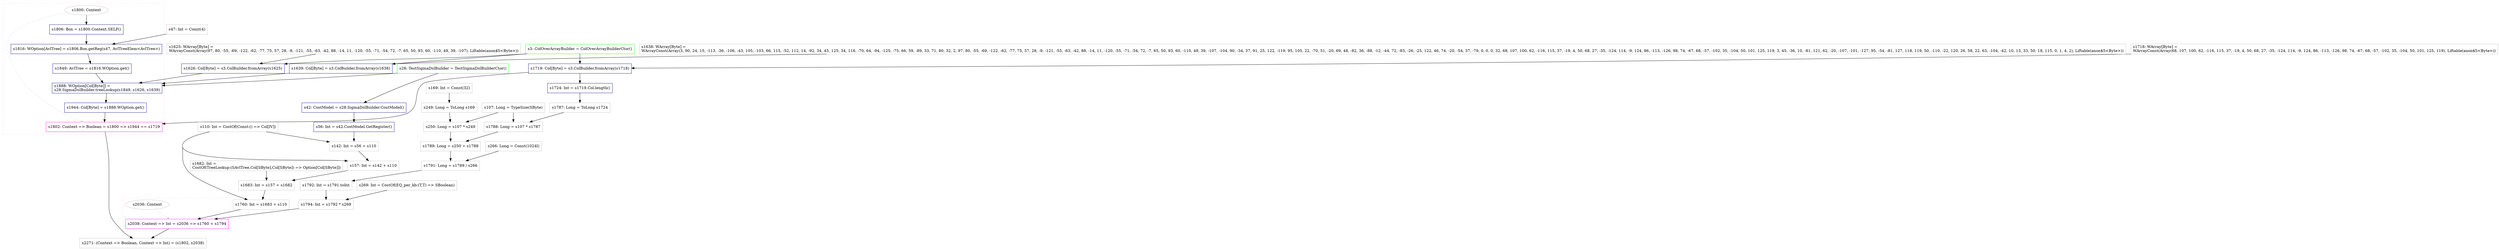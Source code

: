 digraph "prove" {
concentrate=true
node [style=filled, fillcolor=orangered]

"s28" [
label="s28: TestSigmaDslBuilder = TestSigmaDslBuilderCtor()"
shape=box, color=green, tooltip="s28:TestSigmaDslBuilder", style=filled, fillcolor=white
]
"s3" [
label="s3: ColOverArrayBuilder = ColOverArrayBuilderCtor()"
shape=box, color=green, tooltip="s3:ColOverArrayBuilder", style=filled, fillcolor=white
]
"s1718" [
label="s1718: WArray[Byte] =\lWArrayConst(Array(68, 107, 100, 62, -116, 115, 37, -19, 4, 50, 68, 27, -35, -124, 114, -9, 124, 86, -113, -126, 98, 74, -67, 68, -57, -102, 35, -104, 50, 101, 125, 119), Liftable(anon$5<Byte>))\l"
shape=box, color=gray, tooltip="s1718:WArray[Byte]", style=filled, fillcolor=white
]
"s1719" [
label="s1719: Col[Byte] = s3.ColBuilder.fromArray(s1718)"
shape=box, color=darkblue, tooltip="s1719:Col[Byte]", style=filled, fillcolor=white
]
"s1625" [
label="s1625: WArray[Byte] =\lWArrayConst(Array(97, 80, -55, -69, -122, -62, -77, 75, 57, 28, -9, -121, -55, -63, -42, 88, -14, 11, -120, -55, -71, -54, 72, -7, 65, 50, 93, 60, -110, 49, 39, -107), Liftable(anon$5<Byte>))\l"
shape=box, color=gray, tooltip="s1625:WArray[Byte]", style=filled, fillcolor=white
]
"s1626" [
label="s1626: Col[Byte] = s3.ColBuilder.fromArray(s1625)"
shape=box, color=darkblue, tooltip="s1626:Col[Byte]", style=filled, fillcolor=white
]
"s1638" [
label="s1638: WArray[Byte] =\lWArrayConst(Array(3, 90, 24, 15, -113, -36, -106, -43, 105, -103, 66, 115, -52, 112, 14, -92, 34, 45, 125, 34, 116, -70, 64, -94, -125, -75, 66, 59, -89, 33, 71, 80, 32, 2, 97, 80, -55, -69, -122, -62, -77, 75, 57, 28, -9, -121, -55, -63, -42, 88, -14, 11, -120, -55, -71, -54, 72, -7, 65, 50, 93, 60, -110, 49, 39, -107, -104, 90, -34, 37, 91, 25, 122, -119, 95, 105, 22, -70, 51, -20, 69, 48, -82, 36, -88, -12, -44, 72, -83, -26, -25, 122, 46, 74, -20, -54, 37, -79, 0, 0, 0, 32, 68, 107, 100, 62, -116, 115, 37, -19, 4, 50, 68, 27, -35, -124, 114, -9, 124, 86, -113, -126, 98, 74, -67, 68, -57, -102, 35, -104, 50, 101, 125, 119, 3, 45, -36, 10, -81, 121, 62, -20, -107, -101, -127, 95, -54, -81, 127, 118, 119, 50, -110, -22, 120, 26, 58, 22, 63, -104, -42, 10, 13, 33, 50, 18, 115, 0, 1, 4, 2), Liftable(anon$5<Byte>))\l"
shape=box, color=gray, tooltip="s1638:WArray[Byte]", style=filled, fillcolor=white
]
"s1639" [
label="s1639: Col[Byte] = s3.ColBuilder.fromArray(s1638)"
shape=box, color=darkblue, tooltip="s1639:Col[Byte]", style=filled, fillcolor=white
]
"s47" [
label="s47: Int = Const(4)"
shape=box, color=gray, tooltip="s47:Int", style=filled, fillcolor=white
]
subgraph cluster_s1802 {
style=dashed; color="#FFCCFF"
"s1800" [
label="s1800: Context"
shape=oval, color=gray, tooltip="s1800:Context", style=filled, fillcolor=white
]
"s1802" [
label="s1802: Context => Boolean = s1800 => s1944 == s1719"
shape=box, color=magenta, tooltip="s1802:Context => Boolean", style=filled, fillcolor=white
]
{rank=source; s1800}
"s1806" [
label="s1806: Box = s1800.Context.SELF()"
shape=box, color=darkblue, tooltip="s1806:Box", style=filled, fillcolor=white
]
"s1816" [
label="s1816: WOption[AvlTree] = s1806.Box.getReg(s47, AvlTreeElem<AvlTree>)"
shape=box, color=darkblue, tooltip="s1816:WOption[AvlTree]", style=filled, fillcolor=white
]
"s1849" [
label="s1849: AvlTree = s1816.WOption.get()"
shape=box, color=darkblue, tooltip="s1849:AvlTree", style=filled, fillcolor=white
]
"s1888" [
label="s1888: WOption[Col[Byte]] =\ls28.SigmaDslBuilder.treeLookup(s1849, s1626, s1639)\l"
shape=box, color=darkblue, tooltip="s1888:WOption[Col[Byte]]", style=filled, fillcolor=white
]
"s1944" [
label="s1944: Col[Byte] = s1888.WOption.get()"
shape=box, color=darkblue, tooltip="s1944:Col[Byte]", style=filled, fillcolor=white
]
{rank=sink; s1802}
}
"s42" [
label="s42: CostModel = s28.SigmaDslBuilder.CostModel()"
shape=box, color=darkblue, tooltip="s42:CostModel", style=filled, fillcolor=white
]
"s56" [
label="s56: Int = s42.CostModel.GetRegister()"
shape=box, color=darkblue, tooltip="s56:Int", style=filled, fillcolor=white
]
"s110" [
label="s110: Int = CostOf(Const:() => Col[IV])"
shape=box, color=gray, tooltip="s110:Int", style=filled, fillcolor=white
]
"s142" [
label="s142: Int = s56 + s110"
shape=box, color=gray, tooltip="s142:Int", style=filled, fillcolor=white
]
"s157" [
label="s157: Int = s142 + s110"
shape=box, color=gray, tooltip="s157:Int", style=filled, fillcolor=white
]
"s1682" [
label="s1682: Int =\lCostOf(TreeLookup:(SAvlTree,Col[SByte],Col[SByte]) => Option[Col[SByte]])\l"
shape=box, color=gray, tooltip="s1682:Int", style=filled, fillcolor=white
]
"s1683" [
label="s1683: Int = s157 + s1682"
shape=box, color=gray, tooltip="s1683:Int", style=filled, fillcolor=white
]
"s1760" [
label="s1760: Int = s1683 + s110"
shape=box, color=gray, tooltip="s1760:Int", style=filled, fillcolor=white
]
"s107" [
label="s107: Long = TypeSize(SByte)"
shape=box, color=gray, tooltip="s107:Long", style=filled, fillcolor=white
]
"s169" [
label="s169: Int = Const(32)"
shape=box, color=gray, tooltip="s169:Int", style=filled, fillcolor=white
]
"s249" [
label="s249: Long = ToLong s169"
shape=box, color=gray, tooltip="s249:Long", style=filled, fillcolor=white
]
"s250" [
label="s250: Long = s107 * s249"
shape=box, color=gray, tooltip="s250:Long", style=filled, fillcolor=white
]
"s1724" [
label="s1724: Int = s1719.Col.length()"
shape=box, color=darkblue, tooltip="s1724:Int", style=filled, fillcolor=white
]
"s1787" [
label="s1787: Long = ToLong s1724"
shape=box, color=gray, tooltip="s1787:Long", style=filled, fillcolor=white
]
"s1788" [
label="s1788: Long = s107 * s1787"
shape=box, color=gray, tooltip="s1788:Long", style=filled, fillcolor=white
]
"s1789" [
label="s1789: Long = s250 + s1788"
shape=box, color=gray, tooltip="s1789:Long", style=filled, fillcolor=white
]
"s266" [
label="s266: Long = Const(1024l)"
shape=box, color=gray, tooltip="s266:Long", style=filled, fillcolor=white
]
"s1791" [
label="s1791: Long = s1789 / s266"
shape=box, color=gray, tooltip="s1791:Long", style=filled, fillcolor=white
]
"s1792" [
label="s1792: Int = s1791.toInt"
shape=box, color=gray, tooltip="s1792:Int", style=filled, fillcolor=white
]
"s269" [
label="s269: Int = CostOf(EQ_per_kb:(T,T) => SBoolean)"
shape=box, color=gray, tooltip="s269:Int", style=filled, fillcolor=white
]
"s1794" [
label="s1794: Int = s1792 * s269"
shape=box, color=gray, tooltip="s1794:Int", style=filled, fillcolor=white
]
subgraph cluster_s2038 {
style=dashed; color="#FFCCFF"
"s2036" [
label="s2036: Context"
shape=oval, color=gray, tooltip="s2036:Context", style=filled, fillcolor=white
]
"s2038" [
label="s2038: Context => Int = s2036 => s1760 + s1794"
shape=box, color=magenta, tooltip="s2038:Context => Int", style=filled, fillcolor=white
]
{rank=source; s2036}
{rank=sink; s2038}
}
"s2271" [
label="s2271: (Context => Boolean, Context => Int) = (s1802, s2038)"
shape=box, color=gray, tooltip="s2271:(Context => Boolean, Context => Int)", style=filled, fillcolor=white
]
"s169" -> "s249" [style=solid]
"s107" -> "s1788" [style=solid]
"s1787" -> "s1788" [style=solid]
"s42" -> "s56" [style=solid]
"s56" -> "s142" [style=solid]
"s110" -> "s142" [style=solid]
"s28" -> "s42" [style=solid]
"s1719" -> "s1724" [style=solid]
"s1791" -> "s1792" [style=solid]
"s1683" -> "s1760" [style=solid]
"s110" -> "s1760" [style=solid]
"s142" -> "s157" [style=solid]
"s110" -> "s157" [style=solid]
"s28" -> "s1888" [style=solid]
"s1849" -> "s1888" [style=solid]
"s1626" -> "s1888" [style=solid]
"s1639" -> "s1888" [style=solid]
"s1724" -> "s1787" [style=solid]
"s1792" -> "s1794" [style=solid]
"s269" -> "s1794" [style=solid]
"s3" -> "s1719" [style=solid]
"s1718" -> "s1719" [style=solid]
"s157" -> "s1683" [style=solid]
"s1682" -> "s1683" [style=solid]
"s1789" -> "s1791" [style=solid]
"s266" -> "s1791" [style=solid]
"s2036" -> "s2038" [style=dashed, color=lightgray, weight=0]
"s1760" -> "s2038" [style=solid]
"s1794" -> "s2038" [style=solid]
"s1800" -> "s1806" [style=solid]
"s3" -> "s1626" [style=solid]
"s1625" -> "s1626" [style=solid]
"s1802" -> "s2271" [style=solid]
"s2038" -> "s2271" [style=solid]
"s1816" -> "s1849" [style=solid]
"s1800" -> "s1802" [style=dashed, color=lightgray, weight=0]
"s1944" -> "s1802" [style=solid]
"s1719" -> "s1802" [style=solid]
"s107" -> "s250" [style=solid]
"s249" -> "s250" [style=solid]
"s3" -> "s1639" [style=solid]
"s1638" -> "s1639" [style=solid]
"s1806" -> "s1816" [style=solid]
"s47" -> "s1816" [style=solid]
"s250" -> "s1789" [style=solid]
"s1788" -> "s1789" [style=solid]
"s1888" -> "s1944" [style=solid]
}
